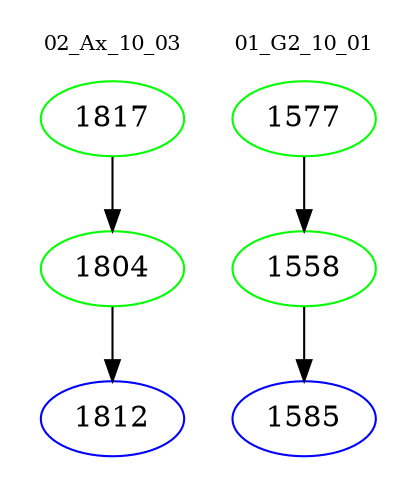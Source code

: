 digraph{
subgraph cluster_0 {
color = white
label = "02_Ax_10_03";
fontsize=10;
T0_1817 [label="1817", color="green"]
T0_1817 -> T0_1804 [color="black"]
T0_1804 [label="1804", color="green"]
T0_1804 -> T0_1812 [color="black"]
T0_1812 [label="1812", color="blue"]
}
subgraph cluster_1 {
color = white
label = "01_G2_10_01";
fontsize=10;
T1_1577 [label="1577", color="green"]
T1_1577 -> T1_1558 [color="black"]
T1_1558 [label="1558", color="green"]
T1_1558 -> T1_1585 [color="black"]
T1_1585 [label="1585", color="blue"]
}
}
